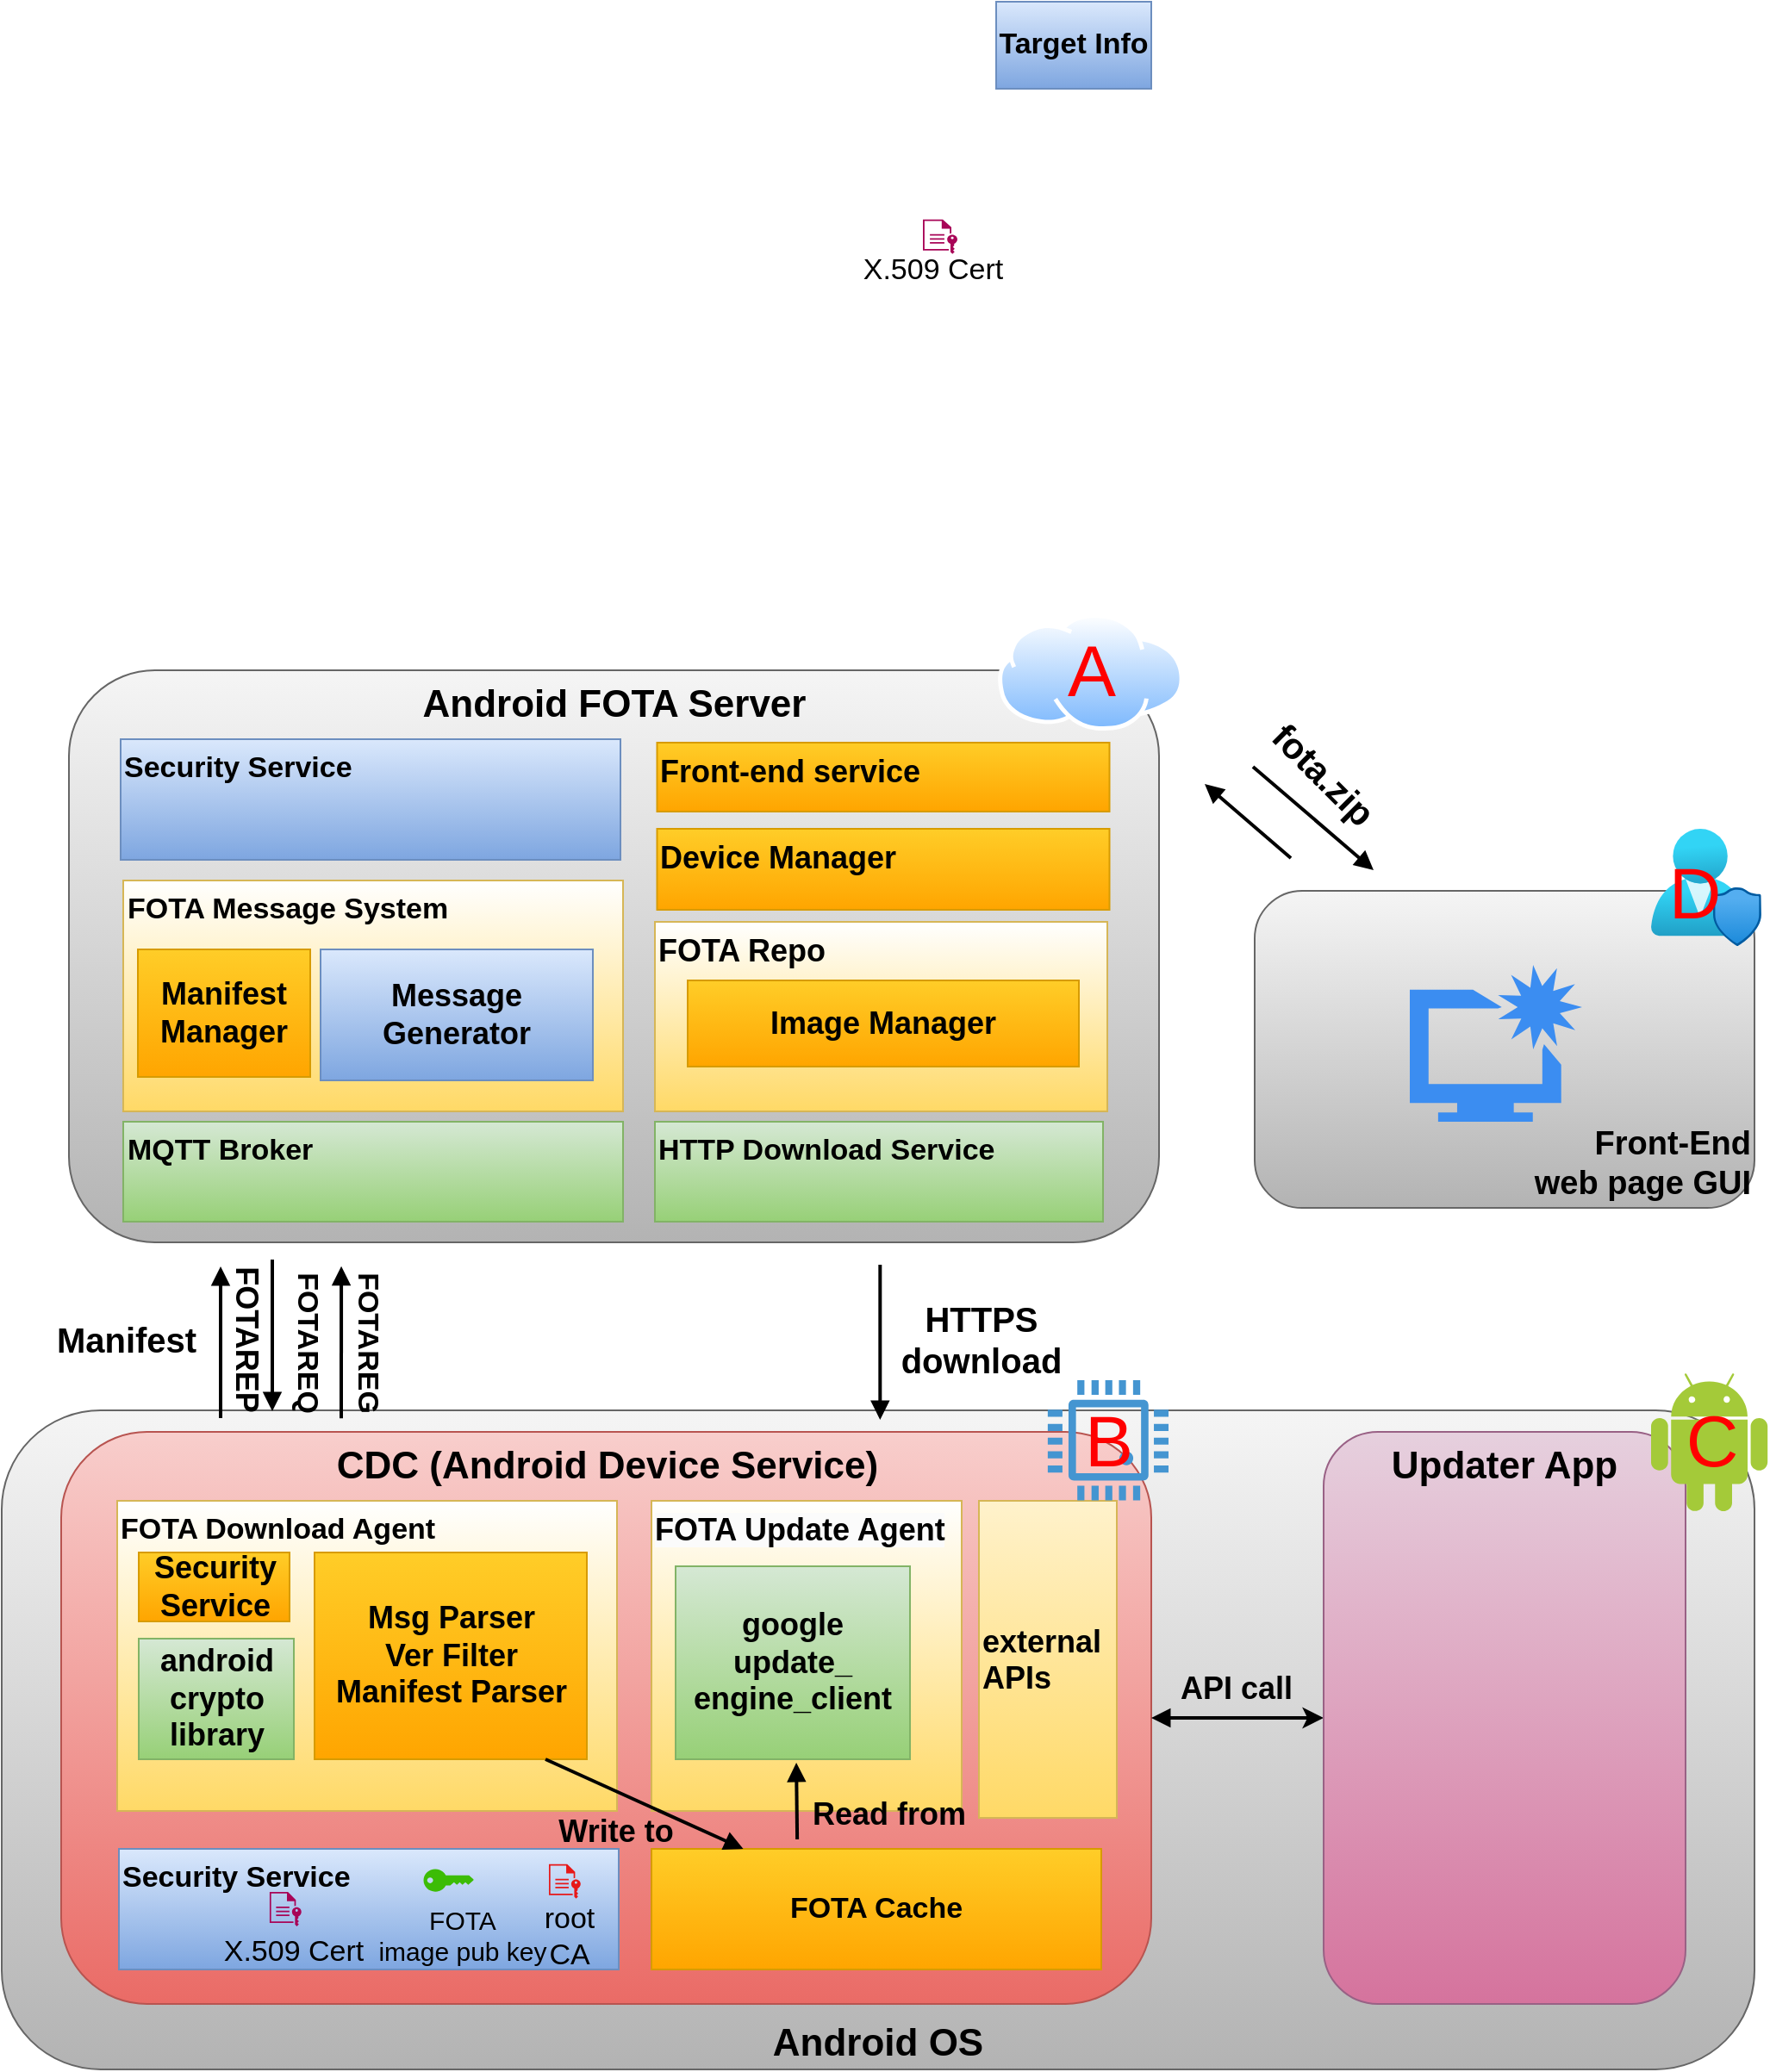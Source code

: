 <mxfile version="22.1.16" type="device">
  <diagram name="第 1 页" id="MJ2_nyWLbVKBG68xiaco">
    <mxGraphModel dx="5352" dy="335" grid="1" gridSize="10" guides="1" tooltips="1" connect="1" arrows="1" fold="1" page="1" pageScale="1" pageWidth="827" pageHeight="1169" math="0" shadow="0">
      <root>
        <mxCell id="0" />
        <mxCell id="1" parent="0" />
        <mxCell id="uEU3CJW8JCCwOBZfvLyZ-2" value="Front-End&lt;br style=&quot;border-color: var(--border-color); font-size: 19px; text-align: center;&quot;&gt;&lt;span style=&quot;font-size: 19px; text-align: center;&quot;&gt;web page GUI&lt;/span&gt;" style="rounded=1;whiteSpace=wrap;html=1;verticalAlign=bottom;fontStyle=1;align=right;fillColor=#f5f5f5;strokeColor=#666666;fontSize=19;gradientColor=#b3b3b3;" vertex="1" parent="1">
          <mxGeometry x="-1870" y="1716" width="290" height="184" as="geometry" />
        </mxCell>
        <mxCell id="uEU3CJW8JCCwOBZfvLyZ-163" value="Android OS" style="rounded=1;whiteSpace=wrap;html=1;fillColor=#f5f5f5;gradientColor=#b3b3b3;strokeColor=#666666;verticalAlign=bottom;fontSize=22;fontStyle=1" vertex="1" parent="1">
          <mxGeometry x="-2597" y="2017.5" width="1017" height="382.5" as="geometry" />
        </mxCell>
        <mxCell id="uEU3CJW8JCCwOBZfvLyZ-1" value="" style="aspect=fixed;html=1;points=[];align=center;image;fontSize=12;image=img/lib/azure2/management_governance/User_Privacy.svg;fillColor=#6f6f44;gradientColor=none;" vertex="1" parent="1">
          <mxGeometry x="-1640" y="1680" width="64" height="68" as="geometry" />
        </mxCell>
        <mxCell id="uEU3CJW8JCCwOBZfvLyZ-3" value="" style="endArrow=block;html=1;rounded=0;strokeWidth=2;fontSize=10;endFill=1;" edge="1" parent="1">
          <mxGeometry width="50" height="50" relative="1" as="geometry">
            <mxPoint x="-1871" y="1644" as="sourcePoint" />
            <mxPoint x="-1801" y="1704" as="targetPoint" />
          </mxGeometry>
        </mxCell>
        <mxCell id="uEU3CJW8JCCwOBZfvLyZ-4" value="fota.zip" style="text;html=1;align=center;verticalAlign=middle;resizable=0;points=[];autosize=1;strokeColor=none;fillColor=none;fontSize=21;rotation=45;fontStyle=1" vertex="1" parent="1">
          <mxGeometry x="-1880" y="1628" width="100" height="40" as="geometry" />
        </mxCell>
        <mxCell id="uEU3CJW8JCCwOBZfvLyZ-5" value="" style="endArrow=block;html=1;rounded=0;strokeWidth=2;fontSize=10;endFill=1;" edge="1" parent="1">
          <mxGeometry width="50" height="50" relative="1" as="geometry">
            <mxPoint x="-1849" y="1697" as="sourcePoint" />
            <mxPoint x="-1899" y="1654" as="targetPoint" />
          </mxGeometry>
        </mxCell>
        <mxCell id="uEU3CJW8JCCwOBZfvLyZ-80" value="" style="sketch=0;pointerEvents=1;shadow=0;dashed=0;html=1;strokeColor=none;fillColor=#a80557;labelPosition=center;verticalLabelPosition=bottom;verticalAlign=top;outlineConnect=0;align=center;shape=mxgraph.office.concepts.file_key;fontSize=12;gradientColor=none;" vertex="1" parent="1">
          <mxGeometry x="-2062.5" y="1326.37" width="20" height="20" as="geometry" />
        </mxCell>
        <mxCell id="uEU3CJW8JCCwOBZfvLyZ-81" value="X.509 Cert" style="text;html=1;align=center;verticalAlign=middle;resizable=0;points=[];autosize=1;strokeColor=none;fillColor=none;fontSize=17;fontStyle=0" vertex="1" parent="1">
          <mxGeometry x="-2107.5" y="1340.5" width="100" height="30" as="geometry" />
        </mxCell>
        <mxCell id="uEU3CJW8JCCwOBZfvLyZ-89" value="Target Info" style="rounded=0;whiteSpace=wrap;html=1;fillColor=#dae8fc;strokeColor=#6c8ebf;fontStyle=1;gradientColor=#7ea6e0;fontSize=17;" vertex="1" parent="1">
          <mxGeometry x="-2020" y="1200" width="90" height="50.5" as="geometry" />
        </mxCell>
        <mxCell id="uEU3CJW8JCCwOBZfvLyZ-90" value="" style="sketch=0;html=1;aspect=fixed;strokeColor=none;shadow=0;fillColor=#3B8DF1;verticalAlign=top;labelPosition=center;verticalLabelPosition=bottom;shape=mxgraph.gcp2.enhance_ui_2" vertex="1" parent="1">
          <mxGeometry x="-1780" y="1759" width="100" height="91" as="geometry" />
        </mxCell>
        <mxCell id="uEU3CJW8JCCwOBZfvLyZ-18" value="FOTAREG" style="text;html=1;align=center;verticalAlign=middle;resizable=0;points=[];autosize=1;strokeColor=none;fillColor=none;fontSize=17;fontStyle=1;rotation=90;" vertex="1" parent="1">
          <mxGeometry x="-2440" y="1963" width="110" height="30" as="geometry" />
        </mxCell>
        <mxCell id="uEU3CJW8JCCwOBZfvLyZ-20" value="FOTAREQ" style="text;html=1;align=center;verticalAlign=middle;resizable=0;points=[];autosize=1;strokeColor=none;fillColor=none;fontSize=17;fontStyle=1;rotation=90;" vertex="1" parent="1">
          <mxGeometry x="-2475" y="1963" width="110" height="30" as="geometry" />
        </mxCell>
        <mxCell id="uEU3CJW8JCCwOBZfvLyZ-22" value="FOTAREP" style="text;html=1;align=center;verticalAlign=middle;resizable=0;points=[];autosize=1;strokeColor=none;fillColor=none;fontSize=18;fontStyle=1;rotation=90;" vertex="1" parent="1">
          <mxGeometry x="-2510" y="1956" width="110" height="40" as="geometry" />
        </mxCell>
        <mxCell id="uEU3CJW8JCCwOBZfvLyZ-119" value="Android FOTA Server" style="rounded=1;whiteSpace=wrap;html=1;verticalAlign=top;fontStyle=1;align=center;fillColor=#f5f5f5;strokeColor=#666666;fontSize=22;gradientColor=#b3b3b3;" vertex="1" parent="1">
          <mxGeometry x="-2558" y="1588" width="632.5" height="332" as="geometry" />
        </mxCell>
        <mxCell id="uEU3CJW8JCCwOBZfvLyZ-120" value="FOTA Message System" style="rounded=0;whiteSpace=wrap;html=1;fontSize=17;fillColor=#FFFFFF;gradientColor=#FFD966;strokeColor=#d6b656;align=left;verticalAlign=top;fontStyle=1" vertex="1" parent="1">
          <mxGeometry x="-2526.5" y="1710" width="290" height="134" as="geometry" />
        </mxCell>
        <mxCell id="uEU3CJW8JCCwOBZfvLyZ-121" value="FOTA Repo" style="rounded=0;whiteSpace=wrap;html=1;fontSize=18;fillColor=#ffffff;gradientColor=#ffd966;strokeColor=#d6b656;align=left;verticalAlign=top;fontStyle=1" vertex="1" parent="1">
          <mxGeometry x="-2218" y="1734" width="262.5" height="110" as="geometry" />
        </mxCell>
        <mxCell id="uEU3CJW8JCCwOBZfvLyZ-123" value="Message Generator" style="rounded=0;whiteSpace=wrap;html=1;strokeColor=#6c8ebf;fontSize=18;fillColor=#dae8fc;fontStyle=1;gradientColor=#7ea6e0;" vertex="1" parent="1">
          <mxGeometry x="-2412" y="1750" width="158" height="76" as="geometry" />
        </mxCell>
        <mxCell id="uEU3CJW8JCCwOBZfvLyZ-128" value="" style="group" vertex="1" connectable="0" parent="1">
          <mxGeometry x="-2528" y="1628" width="290" height="76" as="geometry" />
        </mxCell>
        <mxCell id="uEU3CJW8JCCwOBZfvLyZ-129" value="Security Service" style="rounded=0;whiteSpace=wrap;html=1;fontSize=17;fillColor=#dae8fc;strokeColor=#6c8ebf;align=left;verticalAlign=top;fontStyle=1;gradientColor=#7ea6e0;" vertex="1" parent="uEU3CJW8JCCwOBZfvLyZ-128">
          <mxGeometry width="290" height="70" as="geometry" />
        </mxCell>
        <mxCell id="uEU3CJW8JCCwOBZfvLyZ-136" value="Image Manager" style="rounded=0;whiteSpace=wrap;html=1;strokeColor=#d79b00;fontSize=18;fillColor=#ffcd28;fontStyle=1;gradientColor=#ffa500;" vertex="1" parent="1">
          <mxGeometry x="-2199" y="1768" width="227" height="50" as="geometry" />
        </mxCell>
        <mxCell id="uEU3CJW8JCCwOBZfvLyZ-139" value="Manifest Manager" style="rounded=0;whiteSpace=wrap;html=1;strokeColor=#d79b00;fontSize=18;fillColor=#ffcd28;fontStyle=1;gradientColor=#ffa500;" vertex="1" parent="1">
          <mxGeometry x="-2518" y="1750" width="100" height="74" as="geometry" />
        </mxCell>
        <mxCell id="uEU3CJW8JCCwOBZfvLyZ-143" value="MQTT Broker" style="rounded=0;whiteSpace=wrap;html=1;fontSize=17;fillColor=#d5e8d4;gradientColor=#97d077;strokeColor=#82b366;align=left;verticalAlign=top;fontStyle=1" vertex="1" parent="1">
          <mxGeometry x="-2526.5" y="1850" width="290" height="58" as="geometry" />
        </mxCell>
        <mxCell id="uEU3CJW8JCCwOBZfvLyZ-144" value="HTTP Download Service" style="rounded=0;whiteSpace=wrap;html=1;fontSize=17;fillColor=#d5e8d4;gradientColor=#97d077;strokeColor=#82b366;align=left;verticalAlign=top;fontStyle=1" vertex="1" parent="1">
          <mxGeometry x="-2218" y="1850" width="260" height="58" as="geometry" />
        </mxCell>
        <mxCell id="uEU3CJW8JCCwOBZfvLyZ-15" value="CDC (Android Device Service)" style="rounded=1;whiteSpace=wrap;html=1;verticalAlign=top;fontStyle=1;align=center;fillColor=#f8cecc;strokeColor=#b85450;fontSize=22;gradientColor=#ea6b66;" vertex="1" parent="1">
          <mxGeometry x="-2562.5" y="2030" width="632.5" height="332" as="geometry" />
        </mxCell>
        <mxCell id="uEU3CJW8JCCwOBZfvLyZ-23" value="FOTA Download Agent" style="rounded=0;whiteSpace=wrap;html=1;fontSize=17;fillColor=#FFFFFF;gradientColor=#FFD966;strokeColor=#d6b656;align=left;verticalAlign=top;fontStyle=1" vertex="1" parent="1">
          <mxGeometry x="-2530" y="2070" width="290" height="180" as="geometry" />
        </mxCell>
        <mxCell id="uEU3CJW8JCCwOBZfvLyZ-24" value="&lt;span style=&quot;color: rgb(0, 0, 0); font-family: Helvetica; font-size: 18px; font-style: normal; font-variant-ligatures: normal; font-variant-caps: normal; font-weight: 700; letter-spacing: normal; orphans: 2; text-align: left; text-indent: 0px; text-transform: none; widows: 2; word-spacing: 0px; -webkit-text-stroke-width: 0px; background-color: rgb(251, 251, 251); text-decoration-thickness: initial; text-decoration-style: initial; text-decoration-color: initial; float: none; display: inline !important;&quot;&gt;FOTA Update Agent&lt;/span&gt;" style="rounded=0;whiteSpace=wrap;html=1;fontSize=18;fillColor=#ffffff;gradientColor=#ffd966;strokeColor=#d6b656;align=left;verticalAlign=top;fontStyle=1" vertex="1" parent="1">
          <mxGeometry x="-2220" y="2070" width="180" height="180" as="geometry" />
        </mxCell>
        <mxCell id="uEU3CJW8JCCwOBZfvLyZ-25" value="FOTA Cache" style="rounded=0;whiteSpace=wrap;html=1;fontSize=17;fillColor=#ffcd28;strokeColor=#d79b00;align=center;verticalAlign=middle;fontStyle=1;gradientColor=#ffa500;" vertex="1" parent="1">
          <mxGeometry x="-2220" y="2272" width="261" height="70" as="geometry" />
        </mxCell>
        <mxCell id="uEU3CJW8JCCwOBZfvLyZ-27" value="Msg Parser&lt;br&gt;Ver Filter&lt;br&gt;Manifest Parser" style="rounded=0;whiteSpace=wrap;html=1;strokeColor=#d79b00;fontSize=18;fillColor=#ffcd28;fontStyle=1;gradientColor=#ffa500;" vertex="1" parent="1">
          <mxGeometry x="-2415.5" y="2100" width="158" height="120" as="geometry" />
        </mxCell>
        <mxCell id="uEU3CJW8JCCwOBZfvLyZ-28" value="android&lt;br&gt;crypto&lt;br&gt;library" style="rounded=0;whiteSpace=wrap;html=1;strokeColor=#82b366;fontSize=18;fillColor=#d5e8d4;fontStyle=1;verticalAlign=middle;align=center;gradientColor=#97d077;" vertex="1" parent="1">
          <mxGeometry x="-2517.5" y="2150" width="90" height="70" as="geometry" />
        </mxCell>
        <mxCell id="uEU3CJW8JCCwOBZfvLyZ-36" value="Write to" style="text;html=1;align=center;verticalAlign=middle;resizable=0;points=[];autosize=1;strokeColor=none;fillColor=none;fontSize=18;fontStyle=1" vertex="1" parent="1">
          <mxGeometry x="-2286" y="2242" width="90" height="40" as="geometry" />
        </mxCell>
        <mxCell id="uEU3CJW8JCCwOBZfvLyZ-37" value="" style="endArrow=none;html=1;rounded=0;strokeWidth=2;fontSize=12;startArrow=block;startFill=1;endFill=0;" edge="1" parent="1" source="uEU3CJW8JCCwOBZfvLyZ-25">
          <mxGeometry width="50" height="50" relative="1" as="geometry">
            <mxPoint x="-2281.5" y="2276.5" as="sourcePoint" />
            <mxPoint x="-2281.5" y="2220" as="targetPoint" />
          </mxGeometry>
        </mxCell>
        <mxCell id="uEU3CJW8JCCwOBZfvLyZ-41" value="" style="endArrow=block;html=1;rounded=0;strokeWidth=2;fontSize=12;startArrow=none;startFill=0;endFill=1;entryX=0.515;entryY=1.018;entryDx=0;entryDy=0;entryPerimeter=0;exitX=0.324;exitY=-0.079;exitDx=0;exitDy=0;exitPerimeter=0;" edge="1" parent="1" source="uEU3CJW8JCCwOBZfvLyZ-25" target="uEU3CJW8JCCwOBZfvLyZ-96">
          <mxGeometry width="50" height="50" relative="1" as="geometry">
            <mxPoint x="-2085" y="2272" as="sourcePoint" />
            <mxPoint x="-2085.5" y="2220" as="targetPoint" />
          </mxGeometry>
        </mxCell>
        <mxCell id="uEU3CJW8JCCwOBZfvLyZ-47" value="" style="group" vertex="1" connectable="0" parent="1">
          <mxGeometry x="-2529" y="2272" width="290" height="76" as="geometry" />
        </mxCell>
        <mxCell id="uEU3CJW8JCCwOBZfvLyZ-48" value="Security Service" style="rounded=0;whiteSpace=wrap;html=1;fontSize=17;fillColor=#dae8fc;strokeColor=#6c8ebf;align=left;verticalAlign=top;fontStyle=1;gradientColor=#7ea6e0;" vertex="1" parent="uEU3CJW8JCCwOBZfvLyZ-47">
          <mxGeometry width="290" height="70" as="geometry" />
        </mxCell>
        <mxCell id="uEU3CJW8JCCwOBZfvLyZ-49" value="" style="sketch=0;pointerEvents=1;shadow=0;dashed=0;html=1;strokeColor=none;fillColor=#a80557;labelPosition=center;verticalLabelPosition=bottom;verticalAlign=top;outlineConnect=0;align=center;shape=mxgraph.office.concepts.file_key;fontSize=12;gradientColor=none;" vertex="1" parent="uEU3CJW8JCCwOBZfvLyZ-47">
          <mxGeometry x="87.46" y="25" width="18.413" height="20" as="geometry" />
        </mxCell>
        <mxCell id="uEU3CJW8JCCwOBZfvLyZ-50" value="X.509 Cert" style="text;html=1;align=center;verticalAlign=middle;resizable=0;points=[];autosize=1;strokeColor=none;fillColor=none;fontSize=17;fontStyle=0" vertex="1" parent="uEU3CJW8JCCwOBZfvLyZ-47">
          <mxGeometry x="50.635" y="45" width="100" height="30" as="geometry" />
        </mxCell>
        <mxCell id="uEU3CJW8JCCwOBZfvLyZ-51" value="" style="points=[[0,0.5,0],[0.24,0,0],[0.5,0.28,0],[0.995,0.475,0],[0.5,0.72,0],[0.24,1,0]];verticalLabelPosition=bottom;sketch=0;html=1;verticalAlign=top;aspect=fixed;align=center;pointerEvents=1;shape=mxgraph.cisco19.key;fillColor=#3cbc06;strokeColor=none;fontSize=12;" vertex="1" parent="uEU3CJW8JCCwOBZfvLyZ-47">
          <mxGeometry x="176.753" y="11.75" width="29.157" height="13.119" as="geometry" />
        </mxCell>
        <mxCell id="uEU3CJW8JCCwOBZfvLyZ-52" value="FOTA&lt;br style=&quot;font-size: 15px;&quot;&gt;image pub key" style="text;html=1;align=center;verticalAlign=middle;resizable=0;points=[];autosize=1;strokeColor=none;fillColor=none;fontSize=15;fontStyle=0" vertex="1" parent="uEU3CJW8JCCwOBZfvLyZ-47">
          <mxGeometry x="139.016" y="25" width="120" height="50" as="geometry" />
        </mxCell>
        <mxCell id="uEU3CJW8JCCwOBZfvLyZ-53" value="" style="sketch=0;pointerEvents=1;shadow=0;dashed=0;html=1;strokeColor=none;fillColor=#e71818;labelPosition=center;verticalLabelPosition=bottom;verticalAlign=top;outlineConnect=0;align=center;shape=mxgraph.office.concepts.file_key;fontSize=12;gradientColor=none;" vertex="1" parent="uEU3CJW8JCCwOBZfvLyZ-47">
          <mxGeometry x="249.492" y="8.87" width="18.413" height="20" as="geometry" />
        </mxCell>
        <mxCell id="uEU3CJW8JCCwOBZfvLyZ-54" value="root&lt;br style=&quot;font-size: 17px;&quot;&gt;CA" style="text;html=1;align=center;verticalAlign=middle;resizable=0;points=[];autosize=1;strokeColor=none;fillColor=none;fontSize=17;fontStyle=0" vertex="1" parent="uEU3CJW8JCCwOBZfvLyZ-47">
          <mxGeometry x="235.683" y="26" width="50" height="50" as="geometry" />
        </mxCell>
        <mxCell id="uEU3CJW8JCCwOBZfvLyZ-96" value="google&lt;br&gt;update_&lt;br&gt;engine_client" style="rounded=0;whiteSpace=wrap;html=1;strokeColor=#82b366;fontSize=18;fillColor=#d5e8d4;fontStyle=1;gradientColor=#97d077;" vertex="1" parent="1">
          <mxGeometry x="-2206" y="2108" width="136" height="112" as="geometry" />
        </mxCell>
        <mxCell id="uEU3CJW8JCCwOBZfvLyZ-99" value="&amp;nbsp;Read from" style="text;html=1;align=center;verticalAlign=middle;resizable=0;points=[];autosize=1;strokeColor=none;fillColor=none;fontSize=18;fontStyle=1" vertex="1" parent="1">
          <mxGeometry x="-2145.5" y="2232" width="120" height="40" as="geometry" />
        </mxCell>
        <mxCell id="uEU3CJW8JCCwOBZfvLyZ-145" value="Front-end service" style="rounded=0;whiteSpace=wrap;html=1;fontSize=18;fillColor=#ffcd28;gradientColor=#ffa500;strokeColor=#d79b00;align=left;verticalAlign=top;fontStyle=1" vertex="1" parent="1">
          <mxGeometry x="-2216.75" y="1630" width="262.5" height="40" as="geometry" />
        </mxCell>
        <mxCell id="uEU3CJW8JCCwOBZfvLyZ-146" value="Security&lt;br&gt;Service" style="rounded=0;whiteSpace=wrap;html=1;strokeColor=#d79b00;fontSize=18;fillColor=#ffcd28;fontStyle=1;gradientColor=#ffa500;" vertex="1" parent="1">
          <mxGeometry x="-2517.5" y="2100" width="87.5" height="40" as="geometry" />
        </mxCell>
        <mxCell id="uEU3CJW8JCCwOBZfvLyZ-147" value="" style="endArrow=block;html=1;rounded=0;strokeWidth=2;fontSize=10;endFill=1;entryX=0.123;entryY=1.023;entryDx=0;entryDy=0;entryPerimeter=0;exitX=0.826;exitY=1.131;exitDx=0;exitDy=0;exitPerimeter=0;" edge="1" parent="1">
          <mxGeometry width="50" height="50" relative="1" as="geometry">
            <mxPoint x="-2400" y="2022.11" as="sourcePoint" />
            <mxPoint x="-2399.963" y="1933.886" as="targetPoint" />
          </mxGeometry>
        </mxCell>
        <mxCell id="uEU3CJW8JCCwOBZfvLyZ-149" value="" style="endArrow=none;html=1;rounded=0;strokeWidth=2;fontSize=10;endFill=0;entryX=0.123;entryY=1.023;entryDx=0;entryDy=0;entryPerimeter=0;exitX=0.826;exitY=1.131;exitDx=0;exitDy=0;exitPerimeter=0;startArrow=block;startFill=1;" edge="1" parent="1">
          <mxGeometry width="50" height="50" relative="1" as="geometry">
            <mxPoint x="-2440" y="2018" as="sourcePoint" />
            <mxPoint x="-2440" y="1930" as="targetPoint" />
          </mxGeometry>
        </mxCell>
        <mxCell id="uEU3CJW8JCCwOBZfvLyZ-151" value="" style="endArrow=block;html=1;rounded=0;strokeWidth=2;fontSize=10;endFill=1;entryX=0.123;entryY=1.023;entryDx=0;entryDy=0;entryPerimeter=0;exitX=0.826;exitY=1.131;exitDx=0;exitDy=0;exitPerimeter=0;" edge="1" parent="1">
          <mxGeometry width="50" height="50" relative="1" as="geometry">
            <mxPoint x="-2470" y="2022" as="sourcePoint" />
            <mxPoint x="-2470" y="1934" as="targetPoint" />
          </mxGeometry>
        </mxCell>
        <mxCell id="uEU3CJW8JCCwOBZfvLyZ-154" value="Manifest" style="text;html=1;align=center;verticalAlign=middle;resizable=0;points=[];autosize=1;strokeColor=none;fillColor=none;fontSize=20;fontStyle=1" vertex="1" parent="1">
          <mxGeometry x="-2575" y="1956" width="100" height="40" as="geometry" />
        </mxCell>
        <mxCell id="uEU3CJW8JCCwOBZfvLyZ-156" value="HTTPS&lt;br&gt;download" style="text;html=1;align=center;verticalAlign=middle;resizable=0;points=[];autosize=1;strokeColor=none;fillColor=none;fontSize=20;fontStyle=1" vertex="1" parent="1">
          <mxGeometry x="-2089" y="1946" width="120" height="60" as="geometry" />
        </mxCell>
        <mxCell id="uEU3CJW8JCCwOBZfvLyZ-157" value="" style="endArrow=block;html=1;rounded=0;strokeWidth=2;fontSize=10;endFill=1;startArrow=none;startFill=0;" edge="1" parent="1">
          <mxGeometry width="50" height="50" relative="1" as="geometry">
            <mxPoint x="-2087.34" y="1933" as="sourcePoint" />
            <mxPoint x="-2087.34" y="2023" as="targetPoint" />
          </mxGeometry>
        </mxCell>
        <mxCell id="uEU3CJW8JCCwOBZfvLyZ-159" value="Device Manager" style="rounded=0;whiteSpace=wrap;html=1;fontSize=18;fillColor=#ffcd28;gradientColor=#ffa500;strokeColor=#d79b00;align=left;verticalAlign=top;fontStyle=1" vertex="1" parent="1">
          <mxGeometry x="-2216.75" y="1680" width="262.5" height="47" as="geometry" />
        </mxCell>
        <mxCell id="uEU3CJW8JCCwOBZfvLyZ-160" value="" style="image;aspect=fixed;perimeter=ellipsePerimeter;html=1;align=center;shadow=0;dashed=0;spacingTop=3;image=img/lib/active_directory/internet_cloud.svg;" vertex="1" parent="1">
          <mxGeometry x="-2019" y="1555.04" width="107.87" height="67.96" as="geometry" />
        </mxCell>
        <mxCell id="uEU3CJW8JCCwOBZfvLyZ-165" value="&lt;br&gt;&lt;br&gt;&lt;br&gt;external&lt;br&gt;APIs" style="rounded=0;whiteSpace=wrap;html=1;fontSize=18;fillColor=#fff2cc;gradientColor=#ffd966;strokeColor=#d6b656;align=left;verticalAlign=top;fontStyle=1" vertex="1" parent="1">
          <mxGeometry x="-2030" y="2070" width="80" height="184" as="geometry" />
        </mxCell>
        <mxCell id="uEU3CJW8JCCwOBZfvLyZ-171" value="" style="endArrow=block;html=1;rounded=0;strokeWidth=2;fontSize=10;endFill=1;startArrow=classic;startFill=1;exitX=0;exitY=0.5;exitDx=0;exitDy=0;entryX=1;entryY=0.5;entryDx=0;entryDy=0;" edge="1" parent="1" source="uEU3CJW8JCCwOBZfvLyZ-173" target="uEU3CJW8JCCwOBZfvLyZ-15">
          <mxGeometry width="50" height="50" relative="1" as="geometry">
            <mxPoint x="-1850" y="2195" as="sourcePoint" />
            <mxPoint x="-2077.34" y="2033" as="targetPoint" />
          </mxGeometry>
        </mxCell>
        <mxCell id="uEU3CJW8JCCwOBZfvLyZ-173" value="Updater App" style="rounded=1;whiteSpace=wrap;html=1;verticalAlign=top;fontStyle=1;align=center;fillColor=#e6d0de;strokeColor=#996185;fontSize=22;gradientColor=#d5739d;" vertex="1" parent="1">
          <mxGeometry x="-1830" y="2030" width="210" height="332" as="geometry" />
        </mxCell>
        <mxCell id="uEU3CJW8JCCwOBZfvLyZ-174" value="API call" style="text;html=1;align=center;verticalAlign=middle;resizable=0;points=[];autosize=1;strokeColor=none;fillColor=none;fontStyle=1;fontSize=18;" vertex="1" parent="1">
          <mxGeometry x="-1926.25" y="2158.62" width="90" height="40" as="geometry" />
        </mxCell>
        <mxCell id="uEU3CJW8JCCwOBZfvLyZ-161" value="" style="dashed=0;outlineConnect=0;html=1;align=center;labelPosition=center;verticalLabelPosition=bottom;verticalAlign=top;shape=mxgraph.weblogos.android;fillColor=#A4CA39;strokeColor=none" vertex="1" parent="1">
          <mxGeometry x="-1640" y="1996" width="67.6" height="80" as="geometry" />
        </mxCell>
        <mxCell id="uEU3CJW8JCCwOBZfvLyZ-177" value="A" style="text;html=1;align=center;verticalAlign=middle;resizable=0;points=[];autosize=1;strokeColor=none;fillColor=none;fontSize=42;fontColor=#FF0000;" vertex="1" parent="1">
          <mxGeometry x="-1990.06" y="1559.02" width="50" height="60" as="geometry" />
        </mxCell>
        <mxCell id="uEU3CJW8JCCwOBZfvLyZ-178" value="" style="pointerEvents=1;shadow=0;dashed=0;html=1;strokeColor=none;fillColor=#4495D1;labelPosition=center;verticalLabelPosition=bottom;verticalAlign=top;align=center;outlineConnect=0;shape=mxgraph.veeam.cpu;" vertex="1" parent="1">
          <mxGeometry x="-1990.06" y="2000" width="70.06" height="69.8" as="geometry" />
        </mxCell>
        <mxCell id="uEU3CJW8JCCwOBZfvLyZ-179" value="B" style="text;html=1;align=center;verticalAlign=middle;resizable=0;points=[];autosize=1;strokeColor=none;fillColor=none;fontSize=42;fontColor=#FF0000;" vertex="1" parent="1">
          <mxGeometry x="-1980.03" y="2006" width="50" height="60" as="geometry" />
        </mxCell>
        <mxCell id="uEU3CJW8JCCwOBZfvLyZ-180" value="C" style="text;html=1;align=center;verticalAlign=middle;resizable=0;points=[];autosize=1;strokeColor=none;fillColor=none;fontSize=42;fontColor=#FF0000;" vertex="1" parent="1">
          <mxGeometry x="-1630" y="2006" width="50" height="60" as="geometry" />
        </mxCell>
        <mxCell id="uEU3CJW8JCCwOBZfvLyZ-181" value="D" style="text;html=1;align=center;verticalAlign=middle;resizable=0;points=[];autosize=1;strokeColor=none;fillColor=none;fontSize=42;fontColor=#FF0000;" vertex="1" parent="1">
          <mxGeometry x="-1640" y="1688" width="50" height="60" as="geometry" />
        </mxCell>
      </root>
    </mxGraphModel>
  </diagram>
</mxfile>
